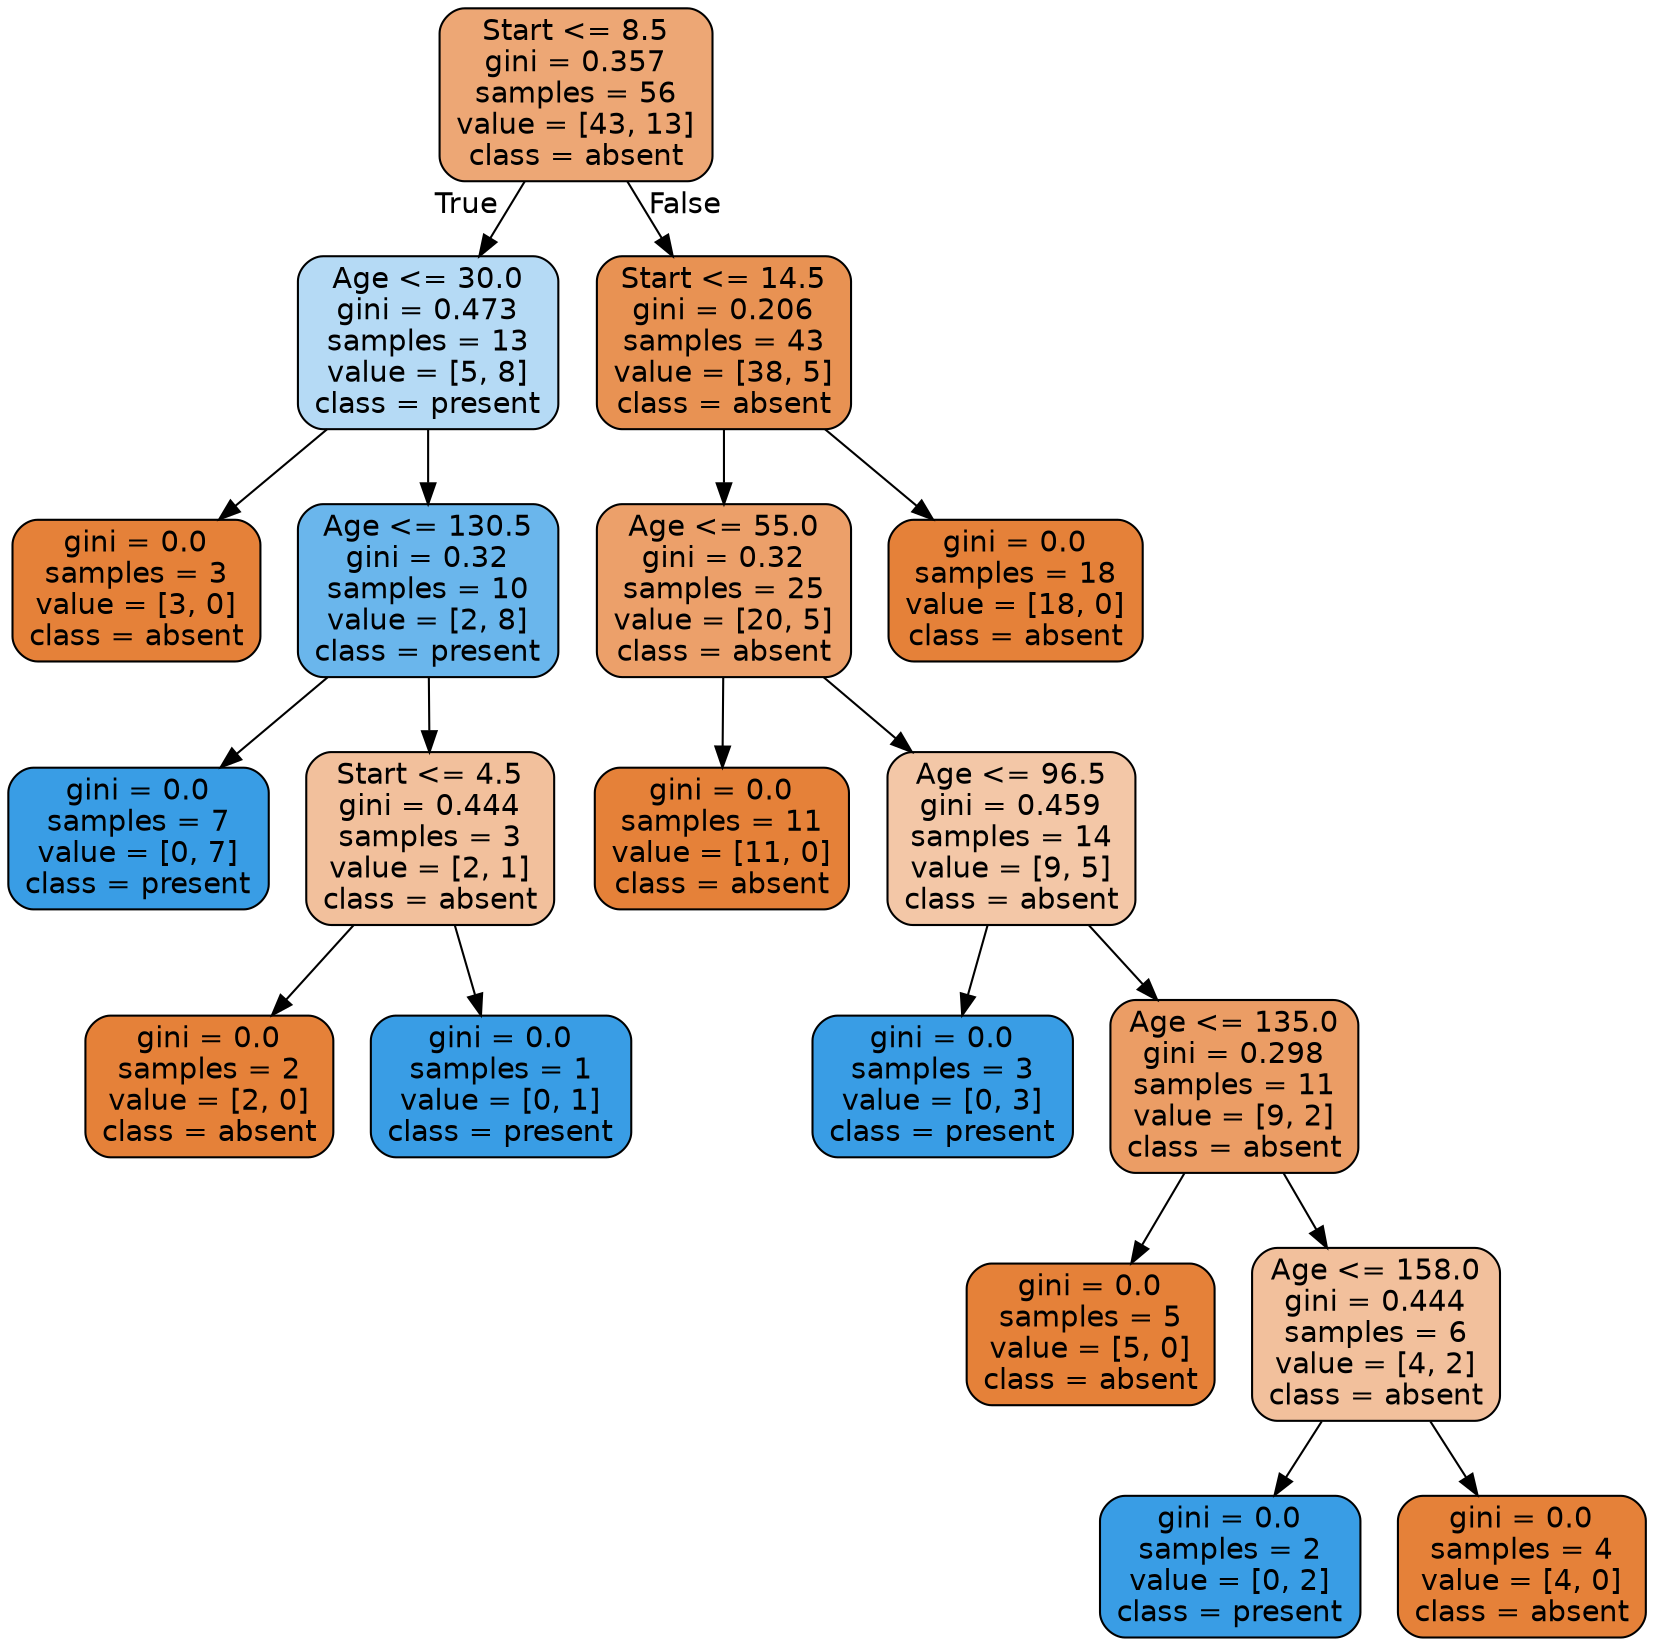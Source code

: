 digraph Tree {
node [shape=box, style="filled, rounded", color="black", fontname="helvetica"] ;
edge [fontname="helvetica"] ;
0 [label="Start <= 8.5\ngini = 0.357\nsamples = 56\nvalue = [43, 13]\nclass = absent", fillcolor="#eda775"] ;
1 [label="Age <= 30.0\ngini = 0.473\nsamples = 13\nvalue = [5, 8]\nclass = present", fillcolor="#b5daf5"] ;
0 -> 1 [labeldistance=2.5, labelangle=45, headlabel="True"] ;
2 [label="gini = 0.0\nsamples = 3\nvalue = [3, 0]\nclass = absent", fillcolor="#e58139"] ;
1 -> 2 ;
3 [label="Age <= 130.5\ngini = 0.32\nsamples = 10\nvalue = [2, 8]\nclass = present", fillcolor="#6ab6ec"] ;
1 -> 3 ;
4 [label="gini = 0.0\nsamples = 7\nvalue = [0, 7]\nclass = present", fillcolor="#399de5"] ;
3 -> 4 ;
5 [label="Start <= 4.5\ngini = 0.444\nsamples = 3\nvalue = [2, 1]\nclass = absent", fillcolor="#f2c09c"] ;
3 -> 5 ;
6 [label="gini = 0.0\nsamples = 2\nvalue = [2, 0]\nclass = absent", fillcolor="#e58139"] ;
5 -> 6 ;
7 [label="gini = 0.0\nsamples = 1\nvalue = [0, 1]\nclass = present", fillcolor="#399de5"] ;
5 -> 7 ;
8 [label="Start <= 14.5\ngini = 0.206\nsamples = 43\nvalue = [38, 5]\nclass = absent", fillcolor="#e89253"] ;
0 -> 8 [labeldistance=2.5, labelangle=-45, headlabel="False"] ;
9 [label="Age <= 55.0\ngini = 0.32\nsamples = 25\nvalue = [20, 5]\nclass = absent", fillcolor="#eca06a"] ;
8 -> 9 ;
10 [label="gini = 0.0\nsamples = 11\nvalue = [11, 0]\nclass = absent", fillcolor="#e58139"] ;
9 -> 10 ;
11 [label="Age <= 96.5\ngini = 0.459\nsamples = 14\nvalue = [9, 5]\nclass = absent", fillcolor="#f3c7a7"] ;
9 -> 11 ;
12 [label="gini = 0.0\nsamples = 3\nvalue = [0, 3]\nclass = present", fillcolor="#399de5"] ;
11 -> 12 ;
13 [label="Age <= 135.0\ngini = 0.298\nsamples = 11\nvalue = [9, 2]\nclass = absent", fillcolor="#eb9d65"] ;
11 -> 13 ;
14 [label="gini = 0.0\nsamples = 5\nvalue = [5, 0]\nclass = absent", fillcolor="#e58139"] ;
13 -> 14 ;
15 [label="Age <= 158.0\ngini = 0.444\nsamples = 6\nvalue = [4, 2]\nclass = absent", fillcolor="#f2c09c"] ;
13 -> 15 ;
16 [label="gini = 0.0\nsamples = 2\nvalue = [0, 2]\nclass = present", fillcolor="#399de5"] ;
15 -> 16 ;
17 [label="gini = 0.0\nsamples = 4\nvalue = [4, 0]\nclass = absent", fillcolor="#e58139"] ;
15 -> 17 ;
18 [label="gini = 0.0\nsamples = 18\nvalue = [18, 0]\nclass = absent", fillcolor="#e58139"] ;
8 -> 18 ;
}